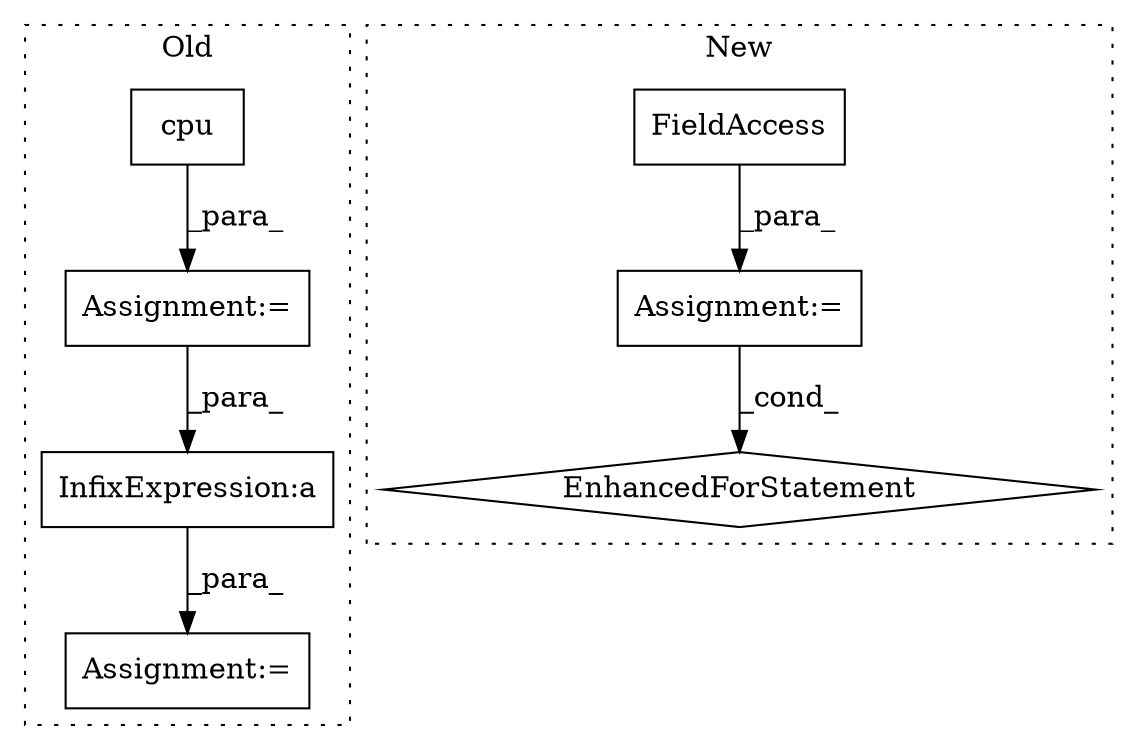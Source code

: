 digraph G {
subgraph cluster0 {
1 [label="cpu" a="32" s="3504" l="5" shape="box"];
4 [label="Assignment:=" a="7" s="3482" l="1" shape="box"];
5 [label="Assignment:=" a="7" s="3526" l="1" shape="box"];
7 [label="InfixExpression:a" a="27" s="3535" l="3" shape="box"];
label = "Old";
style="dotted";
}
subgraph cluster1 {
2 [label="EnhancedForStatement" a="70" s="2543,2640" l="57,2" shape="diamond"];
3 [label="Assignment:=" a="7" s="2543,2640" l="57,2" shape="box"];
6 [label="FieldAccess" a="22" s="2618" l="22" shape="box"];
label = "New";
style="dotted";
}
1 -> 4 [label="_para_"];
3 -> 2 [label="_cond_"];
4 -> 7 [label="_para_"];
6 -> 3 [label="_para_"];
7 -> 5 [label="_para_"];
}
